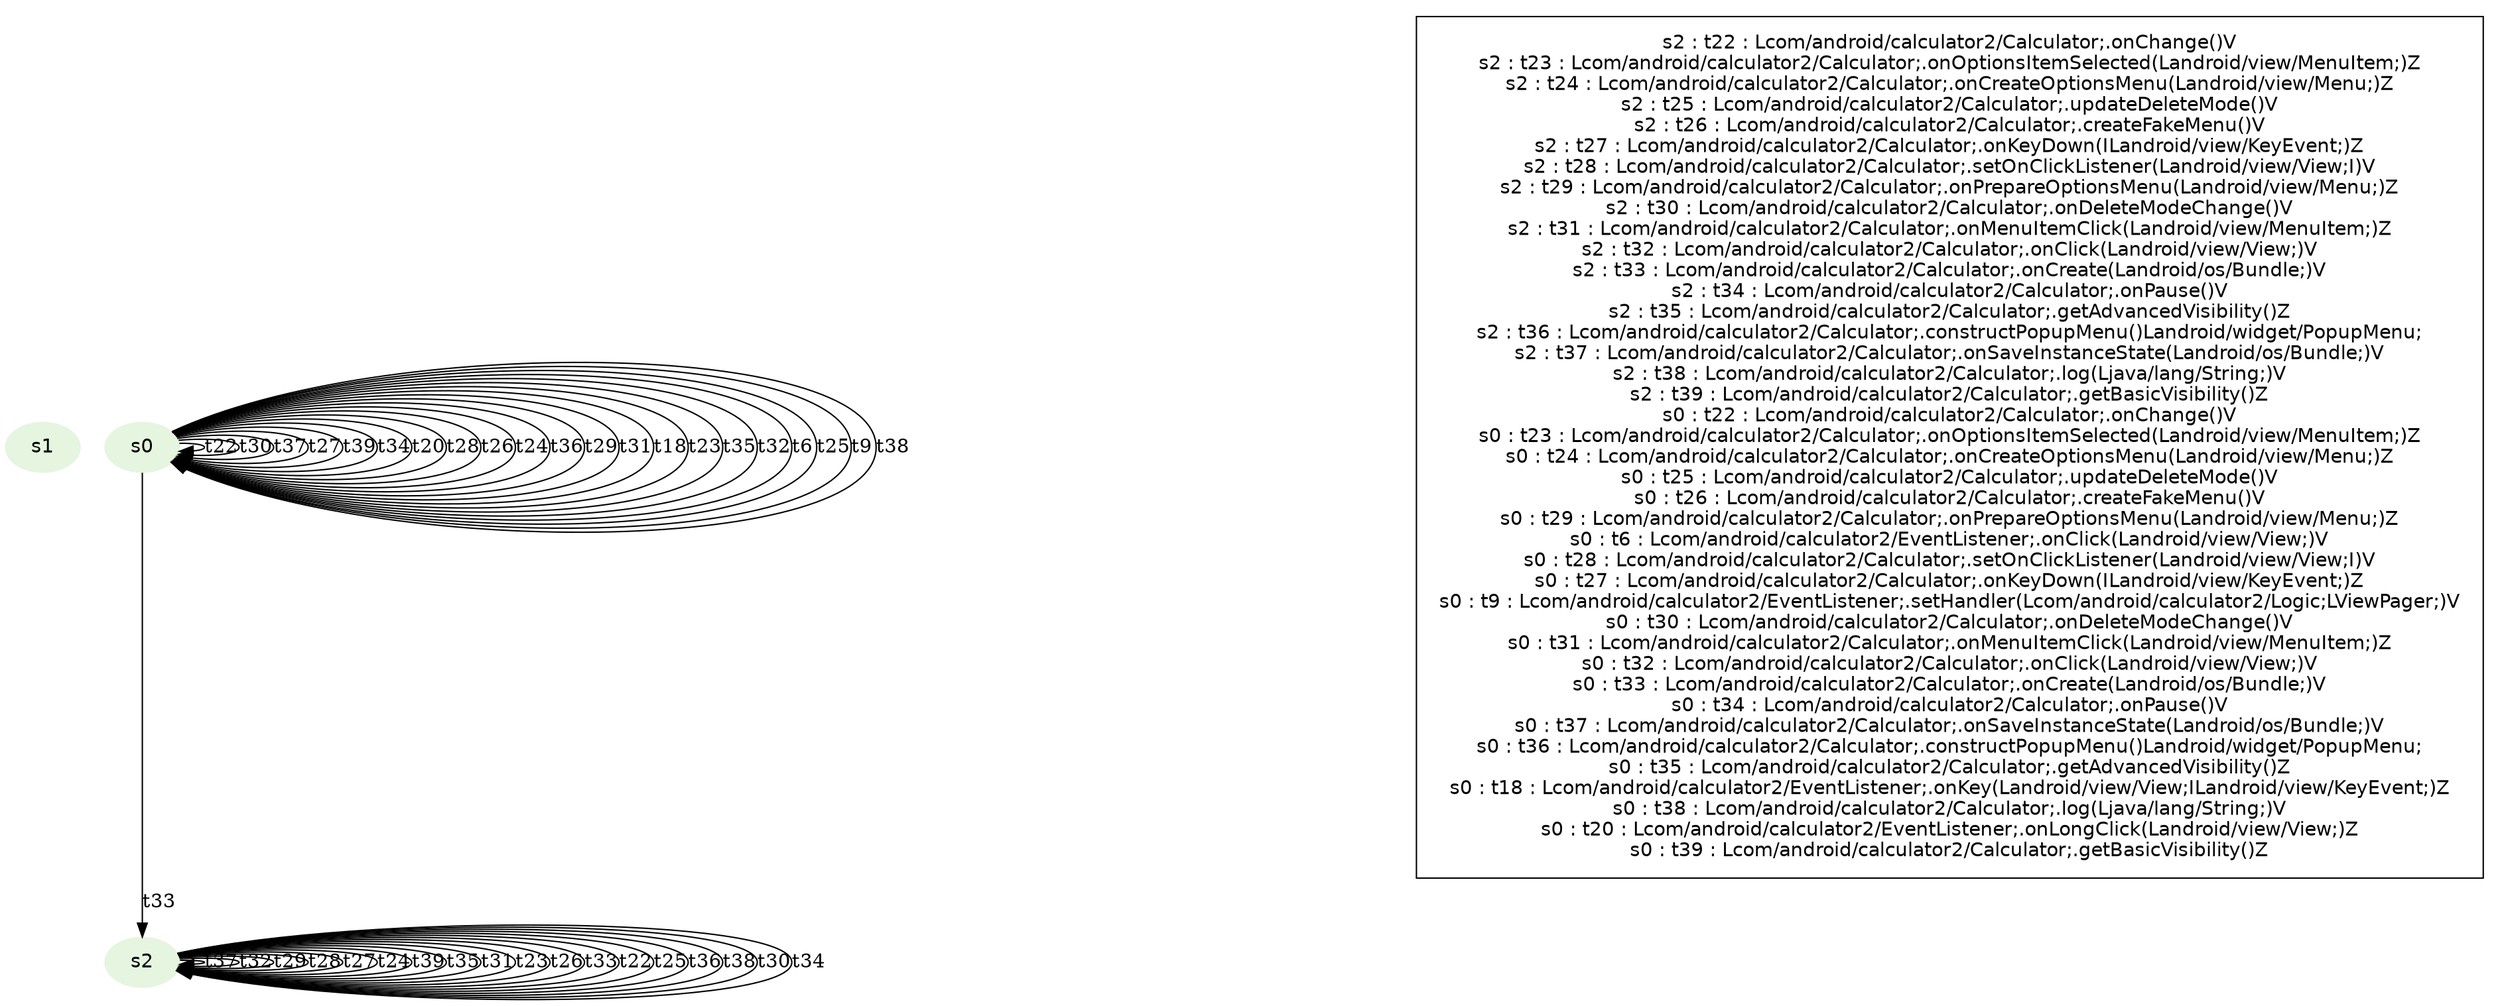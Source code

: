 digraph {
fontname="Helvetica";
node[style=filled, fontname="Helvetica", colorscheme=greens3, color=1];
s1;
s2;
s0;
s2 -> s2[label="t37"];
s0 -> s0[label="t22"];
s2 -> s2[label="t32"];
s2 -> s2[label="t29"];
s0 -> s0[label="t30"];
s0 -> s0[label="t37"];
s0 -> s0[label="t27"];
s0 -> s0[label="t39"];
s2 -> s2[label="t28"];
s0 -> s0[label="t34"];
s2 -> s2[label="t27"];
s0 -> s0[label="t20"];
s0 -> s0[label="t28"];
s0 -> s0[label="t26"];
s2 -> s2[label="t24"];
s0 -> s0[label="t24"];
s0 -> s2[label="t33"];
s0 -> s0[label="t36"];
s0 -> s0[label="t29"];
s2 -> s2[label="t39"];
s2 -> s2[label="t35"];
s2 -> s2[label="t31"];
s0 -> s0[label="t31"];
s0 -> s0[label="t18"];
s2 -> s2[label="t23"];
s2 -> s2[label="t26"];
s0 -> s0[label="t23"];
s2 -> s2[label="t33"];
s2 -> s2[label="t22"];
s2 -> s2[label="t25"];
s2 -> s2[label="t36"];
s0 -> s0[label="t35"];
s0 -> s0[label="t32"];
s0 -> s0[label="t6"];
s0 -> s0[label="t25"];
s2 -> s2[label="t38"];
s0 -> s0[label="t9"];
s0 -> s0[label="t38"];
s2 -> s2[label="t30"];
s2 -> s2[label="t34"];
subgraph cluster_key {
ds[shape=plaintext, style=solid,label="s2 : t22 : Lcom/android/calculator2/Calculator;.onChange()V\ns2 : t23 : Lcom/android/calculator2/Calculator;.onOptionsItemSelected(Landroid/view/MenuItem;)Z\ns2 : t24 : Lcom/android/calculator2/Calculator;.onCreateOptionsMenu(Landroid/view/Menu;)Z\ns2 : t25 : Lcom/android/calculator2/Calculator;.updateDeleteMode()V\ns2 : t26 : Lcom/android/calculator2/Calculator;.createFakeMenu()V\ns2 : t27 : Lcom/android/calculator2/Calculator;.onKeyDown(ILandroid/view/KeyEvent;)Z\ns2 : t28 : Lcom/android/calculator2/Calculator;.setOnClickListener(Landroid/view/View;I)V\ns2 : t29 : Lcom/android/calculator2/Calculator;.onPrepareOptionsMenu(Landroid/view/Menu;)Z\ns2 : t30 : Lcom/android/calculator2/Calculator;.onDeleteModeChange()V\ns2 : t31 : Lcom/android/calculator2/Calculator;.onMenuItemClick(Landroid/view/MenuItem;)Z\ns2 : t32 : Lcom/android/calculator2/Calculator;.onClick(Landroid/view/View;)V\ns2 : t33 : Lcom/android/calculator2/Calculator;.onCreate(Landroid/os/Bundle;)V\ns2 : t34 : Lcom/android/calculator2/Calculator;.onPause()V\ns2 : t35 : Lcom/android/calculator2/Calculator;.getAdvancedVisibility()Z\ns2 : t36 : Lcom/android/calculator2/Calculator;.constructPopupMenu()Landroid/widget/PopupMenu;\ns2 : t37 : Lcom/android/calculator2/Calculator;.onSaveInstanceState(Landroid/os/Bundle;)V\ns2 : t38 : Lcom/android/calculator2/Calculator;.log(Ljava/lang/String;)V\ns2 : t39 : Lcom/android/calculator2/Calculator;.getBasicVisibility()Z\ns0 : t22 : Lcom/android/calculator2/Calculator;.onChange()V\ns0 : t23 : Lcom/android/calculator2/Calculator;.onOptionsItemSelected(Landroid/view/MenuItem;)Z\ns0 : t24 : Lcom/android/calculator2/Calculator;.onCreateOptionsMenu(Landroid/view/Menu;)Z\ns0 : t25 : Lcom/android/calculator2/Calculator;.updateDeleteMode()V\ns0 : t26 : Lcom/android/calculator2/Calculator;.createFakeMenu()V\ns0 : t29 : Lcom/android/calculator2/Calculator;.onPrepareOptionsMenu(Landroid/view/Menu;)Z\ns0 : t6 : Lcom/android/calculator2/EventListener;.onClick(Landroid/view/View;)V\ns0 : t28 : Lcom/android/calculator2/Calculator;.setOnClickListener(Landroid/view/View;I)V\ns0 : t27 : Lcom/android/calculator2/Calculator;.onKeyDown(ILandroid/view/KeyEvent;)Z\ns0 : t9 : Lcom/android/calculator2/EventListener;.setHandler(Lcom/android/calculator2/Logic;LViewPager;)V\ns0 : t30 : Lcom/android/calculator2/Calculator;.onDeleteModeChange()V\ns0 : t31 : Lcom/android/calculator2/Calculator;.onMenuItemClick(Landroid/view/MenuItem;)Z\ns0 : t32 : Lcom/android/calculator2/Calculator;.onClick(Landroid/view/View;)V\ns0 : t33 : Lcom/android/calculator2/Calculator;.onCreate(Landroid/os/Bundle;)V\ns0 : t34 : Lcom/android/calculator2/Calculator;.onPause()V\ns0 : t37 : Lcom/android/calculator2/Calculator;.onSaveInstanceState(Landroid/os/Bundle;)V\ns0 : t36 : Lcom/android/calculator2/Calculator;.constructPopupMenu()Landroid/widget/PopupMenu;\ns0 : t35 : Lcom/android/calculator2/Calculator;.getAdvancedVisibility()Z\ns0 : t18 : Lcom/android/calculator2/EventListener;.onKey(Landroid/view/View;ILandroid/view/KeyEvent;)Z\ns0 : t38 : Lcom/android/calculator2/Calculator;.log(Ljava/lang/String;)V\ns0 : t20 : Lcom/android/calculator2/EventListener;.onLongClick(Landroid/view/View;)Z\ns0 : t39 : Lcom/android/calculator2/Calculator;.getBasicVisibility()Z\n"];}
}